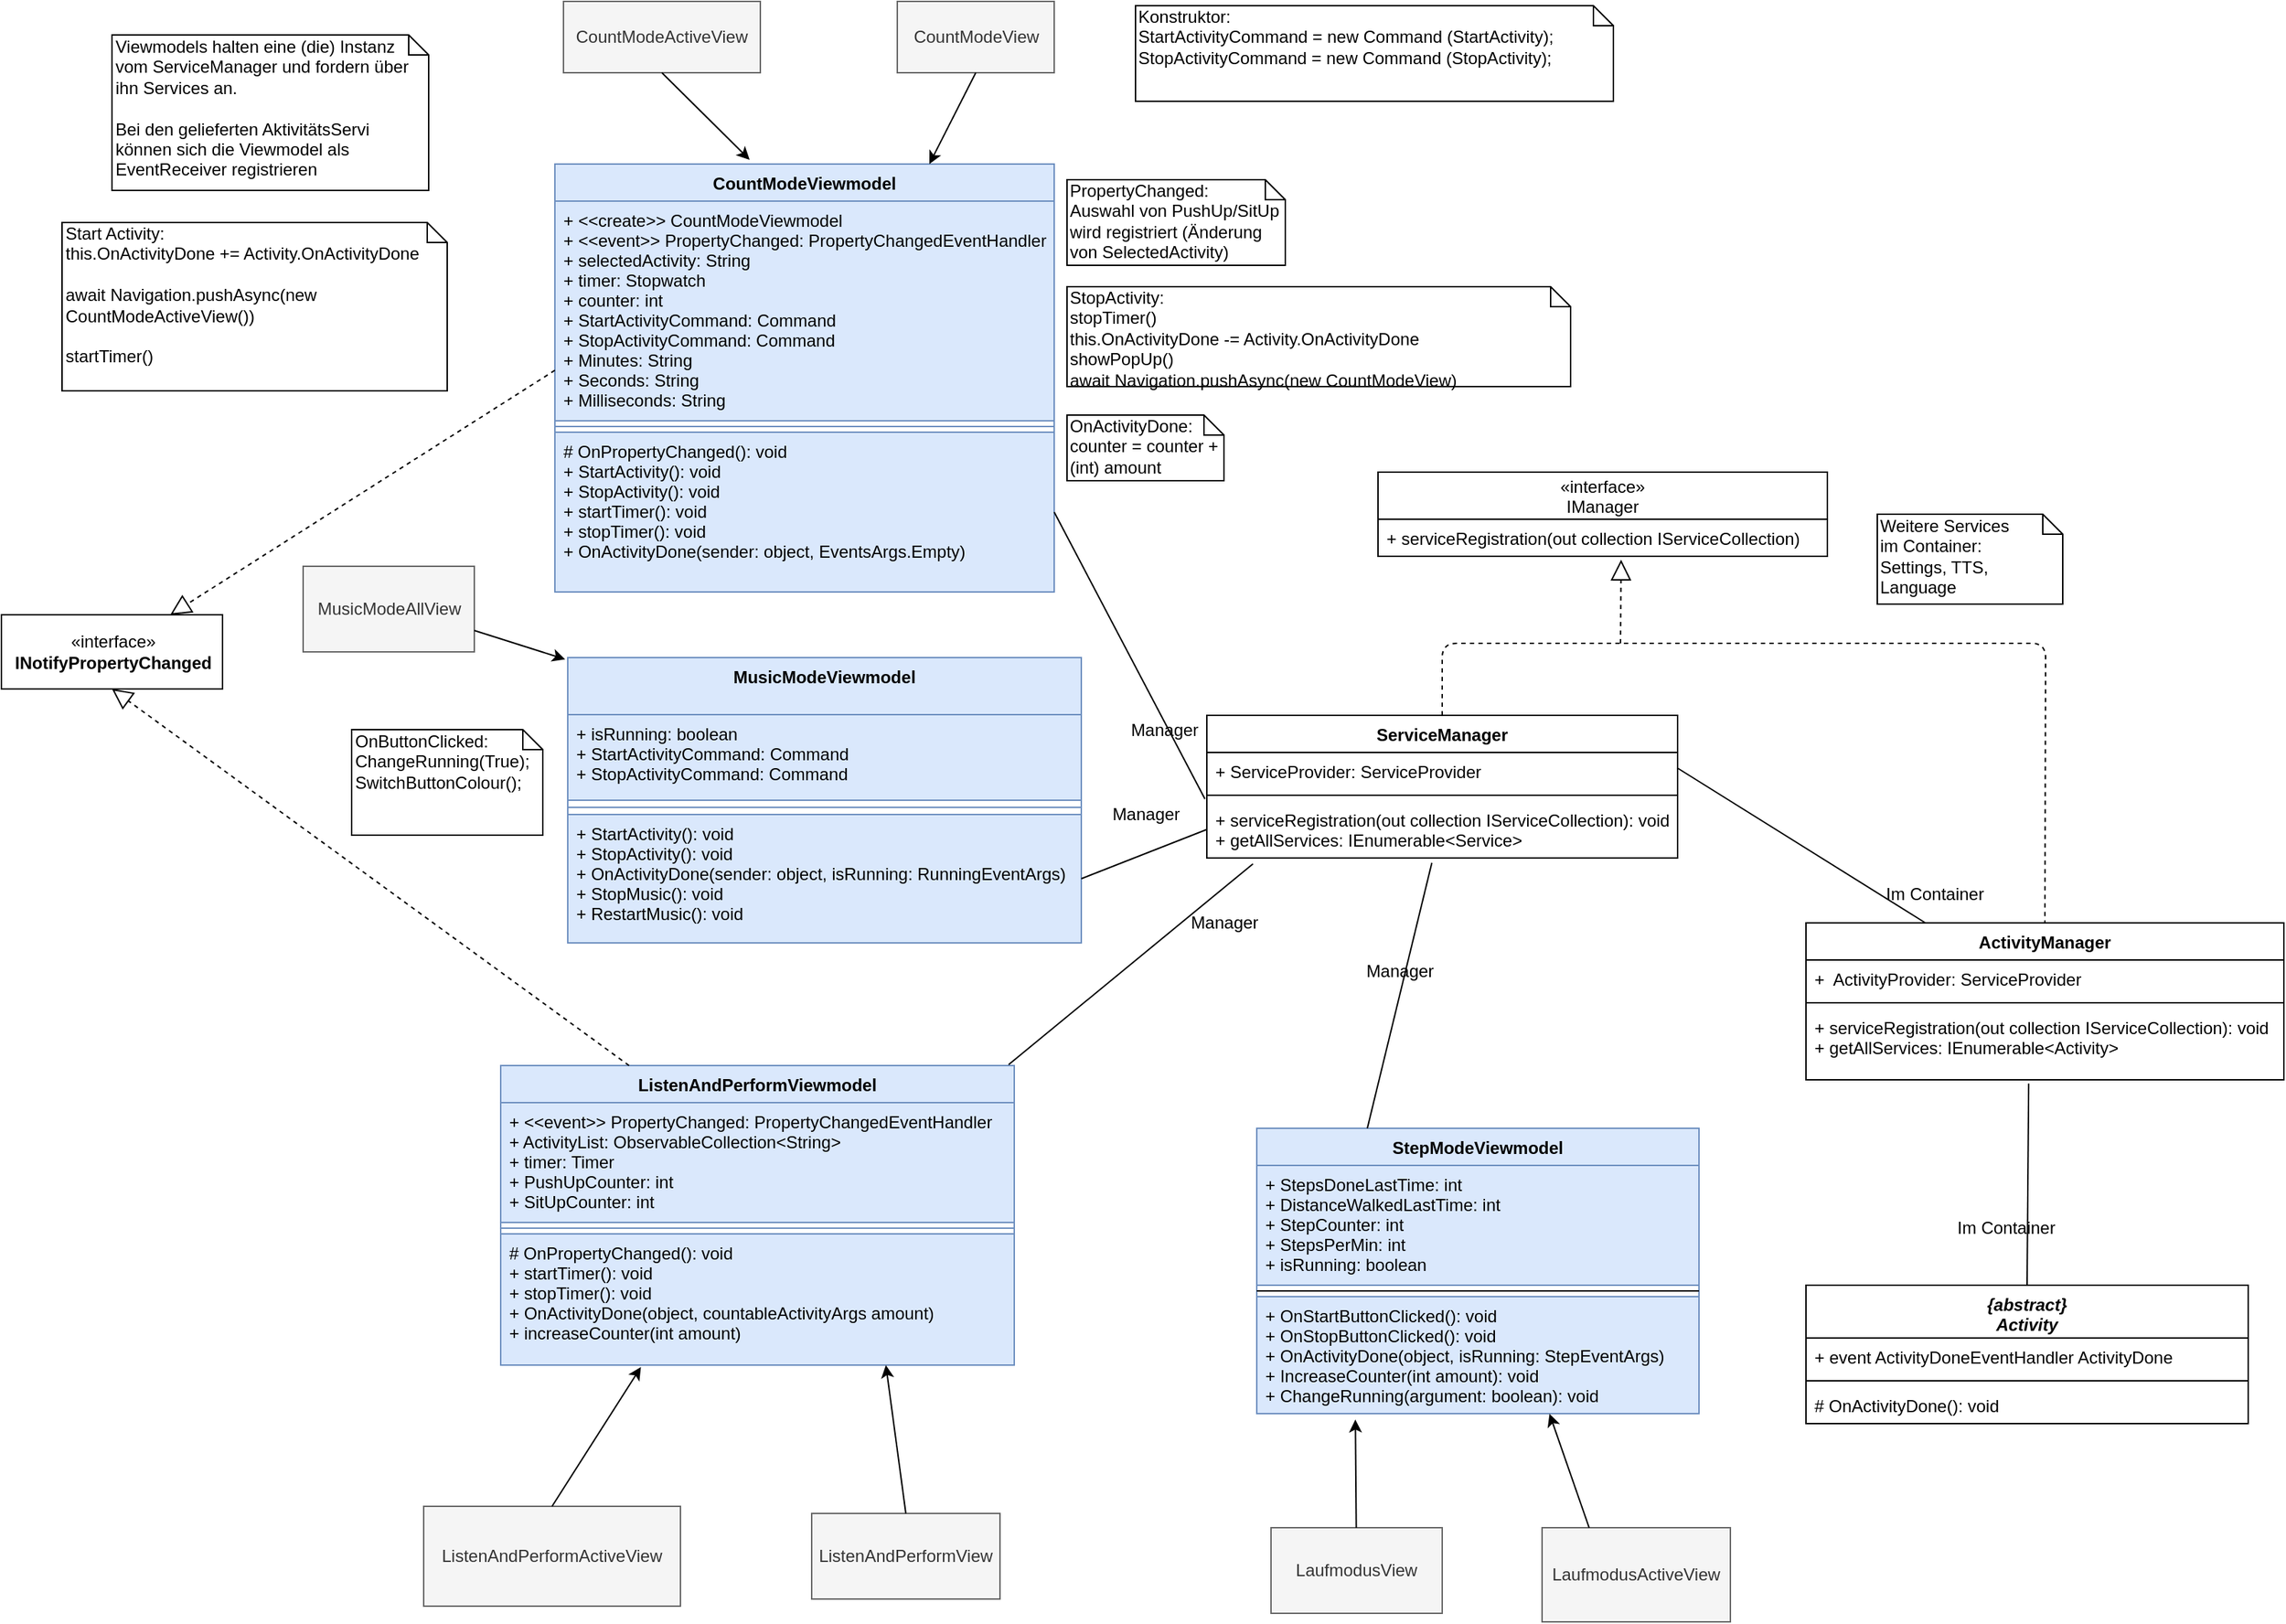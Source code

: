 <mxfile version="12.4.1" type="device" pages="1"><diagram id="o2YQhcA52Jo6fh41nkvI" name="Page-1"><mxGraphModel dx="1038" dy="548" grid="1" gridSize="10" guides="1" tooltips="1" connect="1" arrows="1" fold="1" page="1" pageScale="1" pageWidth="827" pageHeight="1169" math="0" shadow="0"><root><mxCell id="0"/><mxCell id="1" parent="0"/><mxCell id="UJqYixKBsqSY4lHeq_AK-1" value="CountModeViewmodel&#10;" style="swimlane;fontStyle=1;align=center;verticalAlign=top;childLayout=stackLayout;horizontal=1;startSize=26;horizontalStack=0;resizeParent=1;resizeParentMax=0;resizeLast=0;collapsible=1;marginBottom=0;fillColor=#dae8fc;strokeColor=#6c8ebf;" parent="1" vertex="1"><mxGeometry x="548" y="354" width="350" height="300" as="geometry"/></mxCell><mxCell id="UJqYixKBsqSY4lHeq_AK-2" value="+ &lt;&lt;create&gt;&gt; CountModeViewmodel&#10;+ &lt;&lt;event&gt;&gt; PropertyChanged: PropertyChangedEventHandler&#10;+ selectedActivity: String&#10;+ timer: Stopwatch&#10;+ counter: int&#10;+ StartActivityCommand: Command&#10;+ StopActivityCommand: Command&#10;+ Minutes: String&#10;+ Seconds: String&#10;+ Milliseconds: String" style="text;strokeColor=#6c8ebf;fillColor=#dae8fc;align=left;verticalAlign=top;spacingLeft=4;spacingRight=4;overflow=hidden;rotatable=0;points=[[0,0.5],[1,0.5]];portConstraint=eastwest;" parent="UJqYixKBsqSY4lHeq_AK-1" vertex="1"><mxGeometry y="26" width="350" height="154" as="geometry"/></mxCell><mxCell id="UJqYixKBsqSY4lHeq_AK-3" value="" style="line;strokeWidth=1;fillColor=#dae8fc;align=left;verticalAlign=middle;spacingTop=-1;spacingLeft=3;spacingRight=3;rotatable=0;labelPosition=right;points=[];portConstraint=eastwest;strokeColor=#6c8ebf;" parent="UJqYixKBsqSY4lHeq_AK-1" vertex="1"><mxGeometry y="180" width="350" height="8" as="geometry"/></mxCell><mxCell id="UJqYixKBsqSY4lHeq_AK-4" value="# OnPropertyChanged(): void&#10;+ StartActivity(): void&#10;+ StopActivity(): void&#10;+ startTimer(): void&#10;+ stopTimer(): void&#10;+ OnActivityDone(sender: object, EventsArgs.Empty)&#10;" style="text;align=left;verticalAlign=top;spacingLeft=4;spacingRight=4;overflow=hidden;rotatable=0;points=[[0,0.5],[1,0.5]];portConstraint=eastwest;fillColor=#dae8fc;strokeColor=#6c8ebf;" parent="UJqYixKBsqSY4lHeq_AK-1" vertex="1"><mxGeometry y="188" width="350" height="112" as="geometry"/></mxCell><mxCell id="UJqYixKBsqSY4lHeq_AK-5" value="CountModeView" style="html=1;fillColor=#f5f5f5;strokeColor=#666666;fontColor=#333333;" parent="1" vertex="1"><mxGeometry x="788" y="240" width="110" height="50" as="geometry"/></mxCell><mxCell id="UJqYixKBsqSY4lHeq_AK-6" value="{abstract}&#10;Activity" style="swimlane;fontStyle=3;align=center;verticalAlign=top;childLayout=stackLayout;horizontal=1;startSize=37;horizontalStack=0;resizeParent=1;resizeParentMax=0;resizeLast=0;collapsible=1;marginBottom=0;" parent="1" vertex="1"><mxGeometry x="1425" y="1140" width="310" height="97" as="geometry"/></mxCell><mxCell id="UJqYixKBsqSY4lHeq_AK-7" value="+ event ActivityDoneEventHandler ActivityDone" style="text;strokeColor=none;fillColor=none;align=left;verticalAlign=top;spacingLeft=4;spacingRight=4;overflow=hidden;rotatable=0;points=[[0,0.5],[1,0.5]];portConstraint=eastwest;" parent="UJqYixKBsqSY4lHeq_AK-6" vertex="1"><mxGeometry y="37" width="310" height="26" as="geometry"/></mxCell><mxCell id="UJqYixKBsqSY4lHeq_AK-8" value="" style="line;strokeWidth=1;fillColor=none;align=left;verticalAlign=middle;spacingTop=-1;spacingLeft=3;spacingRight=3;rotatable=0;labelPosition=right;points=[];portConstraint=eastwest;" parent="UJqYixKBsqSY4lHeq_AK-6" vertex="1"><mxGeometry y="63" width="310" height="8" as="geometry"/></mxCell><mxCell id="UJqYixKBsqSY4lHeq_AK-9" value="# OnActivityDone(): void" style="text;strokeColor=none;fillColor=none;align=left;verticalAlign=top;spacingLeft=4;spacingRight=4;overflow=hidden;rotatable=0;points=[[0,0.5],[1,0.5]];portConstraint=eastwest;" parent="UJqYixKBsqSY4lHeq_AK-6" vertex="1"><mxGeometry y="71" width="310" height="26" as="geometry"/></mxCell><mxCell id="UJqYixKBsqSY4lHeq_AK-10" value="«interface»&lt;br&gt;&lt;b&gt;INotifyPropertyChanged&lt;/b&gt;" style="html=1;" parent="1" vertex="1"><mxGeometry x="160" y="670" width="155" height="52" as="geometry"/></mxCell><mxCell id="UJqYixKBsqSY4lHeq_AK-11" value="" style="endArrow=block;dashed=1;endFill=0;endSize=12;html=1;exitX=0;exitY=0.77;exitDx=0;exitDy=0;exitPerimeter=0;" parent="1" source="UJqYixKBsqSY4lHeq_AK-2" target="UJqYixKBsqSY4lHeq_AK-10" edge="1"><mxGeometry width="160" relative="1" as="geometry"><mxPoint x="702.95" y="717.87" as="sourcePoint"/><mxPoint x="703.5" y="632" as="targetPoint"/><Array as="points"/></mxGeometry></mxCell><mxCell id="UJqYixKBsqSY4lHeq_AK-12" value="" style="endArrow=classic;html=1;entryX=0.75;entryY=0;entryDx=0;entryDy=0;exitX=0.5;exitY=1;exitDx=0;exitDy=0;" parent="1" source="UJqYixKBsqSY4lHeq_AK-5" target="UJqYixKBsqSY4lHeq_AK-1" edge="1"><mxGeometry width="50" height="50" relative="1" as="geometry"><mxPoint x="425" y="780" as="sourcePoint"/><mxPoint x="485" y="826" as="targetPoint"/></mxGeometry></mxCell><mxCell id="UJqYixKBsqSY4lHeq_AK-13" value="PropertyChanged:&lt;br&gt;Auswahl von PushUp/SitUp wird registriert (Änderung von SelectedActivity)" style="shape=note;whiteSpace=wrap;html=1;size=14;verticalAlign=top;align=left;spacingTop=-6;" parent="1" vertex="1"><mxGeometry x="907" y="365" width="153" height="60" as="geometry"/></mxCell><mxCell id="UJqYixKBsqSY4lHeq_AK-15" value="Start Activity:&lt;br&gt;this.OnActivityDone += Activity.OnActivityDone&lt;br&gt;&lt;br&gt;await Navigation.pushAsync(new CountModeActiveView())&lt;br&gt;&lt;br&gt;startTimer()" style="shape=note;whiteSpace=wrap;html=1;size=14;verticalAlign=top;align=left;spacingTop=-6;" parent="1" vertex="1"><mxGeometry x="202.5" y="395" width="270" height="118" as="geometry"/></mxCell><mxCell id="UJqYixKBsqSY4lHeq_AK-16" value="OnActivityDone:&lt;br&gt;counter = counter + (int) amount" style="shape=note;whiteSpace=wrap;html=1;size=14;verticalAlign=top;align=left;spacingTop=-6;" parent="1" vertex="1"><mxGeometry x="907" y="530" width="110" height="46" as="geometry"/></mxCell><mxCell id="UJqYixKBsqSY4lHeq_AK-17" value="" style="endArrow=none;html=1;entryX=-0.004;entryY=-0.035;entryDx=0;entryDy=0;entryPerimeter=0;exitX=1;exitY=0.5;exitDx=0;exitDy=0;" parent="1" source="UJqYixKBsqSY4lHeq_AK-4" target="UJqYixKBsqSY4lHeq_AK-21" edge="1"><mxGeometry width="50" height="50" relative="1" as="geometry"><mxPoint x="887" y="799" as="sourcePoint"/><mxPoint x="945" y="760" as="targetPoint"/></mxGeometry></mxCell><mxCell id="UJqYixKBsqSY4lHeq_AK-18" value="ServiceManager" style="swimlane;fontStyle=1;align=center;verticalAlign=top;childLayout=stackLayout;horizontal=1;startSize=26;horizontalStack=0;resizeParent=1;resizeParentMax=0;resizeLast=0;collapsible=1;marginBottom=0;strokeWidth=1;fontSize=12;" parent="1" vertex="1"><mxGeometry x="1005" y="740.5" width="330" height="100" as="geometry"/></mxCell><mxCell id="UJqYixKBsqSY4lHeq_AK-19" value="+ ServiceProvider: ServiceProvider" style="text;strokeColor=none;fillColor=none;align=left;verticalAlign=top;spacingLeft=4;spacingRight=4;overflow=hidden;rotatable=0;points=[[0,0.5],[1,0.5]];portConstraint=eastwest;" parent="UJqYixKBsqSY4lHeq_AK-18" vertex="1"><mxGeometry y="26" width="330" height="26" as="geometry"/></mxCell><mxCell id="UJqYixKBsqSY4lHeq_AK-20" value="" style="line;strokeWidth=1;fillColor=none;align=left;verticalAlign=middle;spacingTop=-1;spacingLeft=3;spacingRight=3;rotatable=0;labelPosition=right;points=[];portConstraint=eastwest;" parent="UJqYixKBsqSY4lHeq_AK-18" vertex="1"><mxGeometry y="52" width="330" height="8" as="geometry"/></mxCell><mxCell id="UJqYixKBsqSY4lHeq_AK-21" value="+ serviceRegistration(out collection IServiceCollection): void&#10;+ getAllServices: IEnumerable&lt;Service&gt;" style="text;strokeColor=none;fillColor=none;align=left;verticalAlign=top;spacingLeft=4;spacingRight=4;overflow=hidden;rotatable=0;points=[[0,0.5],[1,0.5]];portConstraint=eastwest;" parent="UJqYixKBsqSY4lHeq_AK-18" vertex="1"><mxGeometry y="60" width="330" height="40" as="geometry"/></mxCell><mxCell id="UJqYixKBsqSY4lHeq_AK-22" value="" style="endArrow=block;dashed=1;endFill=0;endSize=12;html=1;entryX=0.541;entryY=1.092;entryDx=0;entryDy=0;entryPerimeter=0;" parent="1" target="UJqYixKBsqSY4lHeq_AK-24" edge="1"><mxGeometry width="160" relative="1" as="geometry"><mxPoint x="1295" y="690" as="sourcePoint"/><mxPoint x="1355" y="640" as="targetPoint"/><Array as="points"/></mxGeometry></mxCell><mxCell id="UJqYixKBsqSY4lHeq_AK-23" value="«interface»&#10;IManager" style="swimlane;fontStyle=0;childLayout=stackLayout;horizontal=1;startSize=33;fillColor=none;horizontalStack=0;resizeParent=1;resizeParentMax=0;resizeLast=0;collapsible=1;marginBottom=0;" parent="1" vertex="1"><mxGeometry x="1125" y="570" width="315" height="59" as="geometry"/></mxCell><mxCell id="UJqYixKBsqSY4lHeq_AK-24" value="+ serviceRegistration(out collection IServiceCollection)" style="text;strokeColor=none;fillColor=none;align=left;verticalAlign=top;spacingLeft=4;spacingRight=4;overflow=hidden;rotatable=0;points=[[0,0.5],[1,0.5]];portConstraint=eastwest;" parent="UJqYixKBsqSY4lHeq_AK-23" vertex="1"><mxGeometry y="33" width="315" height="26" as="geometry"/></mxCell><mxCell id="UJqYixKBsqSY4lHeq_AK-25" value="Manager" style="text;html=1;align=center;verticalAlign=middle;resizable=0;points=[];;autosize=1;" parent="1" vertex="1"><mxGeometry x="945" y="740.5" width="60" height="20" as="geometry"/></mxCell><mxCell id="UJqYixKBsqSY4lHeq_AK-26" value="ActivityManager" style="swimlane;fontStyle=1;align=center;verticalAlign=top;childLayout=stackLayout;horizontal=1;startSize=26;horizontalStack=0;resizeParent=1;resizeParentMax=0;resizeLast=0;collapsible=1;marginBottom=0;" parent="1" vertex="1"><mxGeometry x="1425" y="886" width="335" height="110" as="geometry"/></mxCell><mxCell id="UJqYixKBsqSY4lHeq_AK-27" value="+  ActivityProvider: ServiceProvider" style="text;strokeColor=none;fillColor=none;align=left;verticalAlign=top;spacingLeft=4;spacingRight=4;overflow=hidden;rotatable=0;points=[[0,0.5],[1,0.5]];portConstraint=eastwest;" parent="UJqYixKBsqSY4lHeq_AK-26" vertex="1"><mxGeometry y="26" width="335" height="26" as="geometry"/></mxCell><mxCell id="UJqYixKBsqSY4lHeq_AK-28" value="" style="line;strokeWidth=1;fillColor=none;align=left;verticalAlign=middle;spacingTop=-1;spacingLeft=3;spacingRight=3;rotatable=0;labelPosition=right;points=[];portConstraint=eastwest;" parent="UJqYixKBsqSY4lHeq_AK-26" vertex="1"><mxGeometry y="52" width="335" height="8" as="geometry"/></mxCell><mxCell id="UJqYixKBsqSY4lHeq_AK-29" value="+ serviceRegistration(out collection IServiceCollection): void&#10;+ getAllServices: IEnumerable&lt;Activity&gt;" style="text;strokeColor=none;fillColor=none;align=left;verticalAlign=top;spacingLeft=4;spacingRight=4;overflow=hidden;rotatable=0;points=[[0,0.5],[1,0.5]];portConstraint=eastwest;" parent="UJqYixKBsqSY4lHeq_AK-26" vertex="1"><mxGeometry y="60" width="335" height="50" as="geometry"/></mxCell><mxCell id="UJqYixKBsqSY4lHeq_AK-30" value="" style="endArrow=none;dashed=1;html=1;exitX=0.5;exitY=0;exitDx=0;exitDy=0;entryX=0.5;entryY=0;entryDx=0;entryDy=0;" parent="1" source="UJqYixKBsqSY4lHeq_AK-18" target="UJqYixKBsqSY4lHeq_AK-26" edge="1"><mxGeometry width="50" height="50" relative="1" as="geometry"><mxPoint x="1155" y="710" as="sourcePoint"/><mxPoint x="1205" y="660" as="targetPoint"/><Array as="points"><mxPoint x="1170" y="690"/><mxPoint x="1593" y="690"/></Array></mxGeometry></mxCell><mxCell id="UJqYixKBsqSY4lHeq_AK-31" value="" style="endArrow=none;html=1;entryX=0.25;entryY=0;entryDx=0;entryDy=0;exitX=1;exitY=0.5;exitDx=0;exitDy=0;" parent="1" target="UJqYixKBsqSY4lHeq_AK-26" edge="1"><mxGeometry width="50" height="50" relative="1" as="geometry"><mxPoint x="1335" y="777.5" as="sourcePoint"/><mxPoint x="1415" y="866" as="targetPoint"/></mxGeometry></mxCell><mxCell id="UJqYixKBsqSY4lHeq_AK-32" value="Im Container" style="text;html=1;align=center;verticalAlign=middle;resizable=0;points=[];;autosize=1;" parent="1" vertex="1"><mxGeometry x="1475" y="856" width="80" height="20" as="geometry"/></mxCell><mxCell id="UJqYixKBsqSY4lHeq_AK-33" value="Weitere Services &lt;br&gt;im Container:&amp;nbsp;&lt;br&gt;Settings, TTS, Language" style="shape=note;whiteSpace=wrap;html=1;size=14;verticalAlign=top;align=left;spacingTop=-6;" parent="1" vertex="1"><mxGeometry x="1475" y="599.5" width="130" height="63" as="geometry"/></mxCell><mxCell id="UJqYixKBsqSY4lHeq_AK-34" value="" style="endArrow=none;html=1;entryX=0.466;entryY=1.052;entryDx=0;entryDy=0;entryPerimeter=0;exitX=0.5;exitY=0;exitDx=0;exitDy=0;" parent="1" source="UJqYixKBsqSY4lHeq_AK-6" target="UJqYixKBsqSY4lHeq_AK-29" edge="1"><mxGeometry width="50" height="50" relative="1" as="geometry"><mxPoint x="1185" y="1050" as="sourcePoint"/><mxPoint x="1275" y="960" as="targetPoint"/></mxGeometry></mxCell><mxCell id="UJqYixKBsqSY4lHeq_AK-35" value="Im Container" style="text;html=1;align=center;verticalAlign=middle;resizable=0;points=[];;autosize=1;" parent="1" vertex="1"><mxGeometry x="1525" y="1090" width="80" height="20" as="geometry"/></mxCell><mxCell id="UJqYixKBsqSY4lHeq_AK-36" value="Viewmodels halten eine (die) Instanz vom ServiceManager und fordern über ihn Services an.&lt;br&gt;&lt;br&gt;Bei den gelieferten AktivitätsServi können sich die Viewmodel als EventReceiver registrieren" style="shape=note;whiteSpace=wrap;html=1;size=14;verticalAlign=top;align=left;spacingTop=-6;" parent="1" vertex="1"><mxGeometry x="237.5" y="263.5" width="222" height="109" as="geometry"/></mxCell><mxCell id="UJqYixKBsqSY4lHeq_AK-37" value="MusicModeViewmodel" style="swimlane;fontStyle=1;align=center;verticalAlign=top;childLayout=stackLayout;horizontal=1;startSize=40;horizontalStack=0;resizeParent=1;resizeParentMax=0;resizeLast=0;collapsible=1;marginBottom=0;fillColor=#dae8fc;strokeColor=#6c8ebf;" parent="1" vertex="1"><mxGeometry x="557" y="700" width="360" height="200" as="geometry"/></mxCell><mxCell id="UJqYixKBsqSY4lHeq_AK-38" value="+ isRunning: boolean&#10;+ StartActivityCommand: Command&#10;+ StopActivityCommand: Command&#10;" style="text;strokeColor=#6c8ebf;fillColor=#dae8fc;align=left;verticalAlign=top;spacingLeft=4;spacingRight=4;overflow=hidden;rotatable=0;points=[[0,0.5],[1,0.5]];portConstraint=eastwest;" parent="UJqYixKBsqSY4lHeq_AK-37" vertex="1"><mxGeometry y="40" width="360" height="60" as="geometry"/></mxCell><mxCell id="UJqYixKBsqSY4lHeq_AK-39" value="" style="line;strokeWidth=1;fillColor=#dae8fc;align=left;verticalAlign=middle;spacingTop=-1;spacingLeft=3;spacingRight=3;rotatable=0;labelPosition=right;points=[];portConstraint=eastwest;strokeColor=#6c8ebf;" parent="UJqYixKBsqSY4lHeq_AK-37" vertex="1"><mxGeometry y="100" width="360" height="10" as="geometry"/></mxCell><mxCell id="UJqYixKBsqSY4lHeq_AK-40" value="+ StartActivity(): void&#10;+ StopActivity(): void&#10;+ OnActivityDone(sender: object, isRunning: RunningEventArgs)&#10;+ StopMusic(): void&#10;+ RestartMusic(): void" style="text;strokeColor=#6c8ebf;fillColor=#dae8fc;align=left;verticalAlign=top;spacingLeft=4;spacingRight=4;overflow=hidden;rotatable=0;points=[[0,0.5],[1,0.5]];portConstraint=eastwest;" parent="UJqYixKBsqSY4lHeq_AK-37" vertex="1"><mxGeometry y="110" width="360" height="90" as="geometry"/></mxCell><mxCell id="UJqYixKBsqSY4lHeq_AK-41" value="StepModeViewmodel" style="swimlane;fontStyle=1;align=center;verticalAlign=top;childLayout=stackLayout;horizontal=1;startSize=26;horizontalStack=0;resizeParent=1;resizeParentMax=0;resizeLast=0;collapsible=1;marginBottom=0;fillColor=#dae8fc;strokeColor=#6c8ebf;" parent="1" vertex="1"><mxGeometry x="1040" y="1030" width="310" height="200" as="geometry"/></mxCell><mxCell id="UJqYixKBsqSY4lHeq_AK-42" value="+ StepsDoneLastTime: int&#10;+ DistanceWalkedLastTime: int&#10;+ StepCounter: int&#10;+ StepsPerMin: int&#10;+ isRunning: boolean" style="text;strokeColor=#6c8ebf;fillColor=#dae8fc;align=left;verticalAlign=top;spacingLeft=4;spacingRight=4;overflow=hidden;rotatable=0;points=[[0,0.5],[1,0.5]];portConstraint=eastwest;" parent="UJqYixKBsqSY4lHeq_AK-41" vertex="1"><mxGeometry y="26" width="310" height="84" as="geometry"/></mxCell><mxCell id="UJqYixKBsqSY4lHeq_AK-43" value="" style="line;strokeWidth=1;fillColor=none;align=left;verticalAlign=middle;spacingTop=-1;spacingLeft=3;spacingRight=3;rotatable=0;labelPosition=right;points=[];portConstraint=eastwest;" parent="UJqYixKBsqSY4lHeq_AK-41" vertex="1"><mxGeometry y="110" width="310" height="8" as="geometry"/></mxCell><mxCell id="UJqYixKBsqSY4lHeq_AK-44" value="+ OnStartButtonClicked(): void&#10;+ OnStopButtonClicked(): void&#10;+ OnActivityDone(object, isRunning: StepEventArgs)&#10;+ IncreaseCounter(int amount): void&#10;+ ChangeRunning(argument: boolean): void&#10;" style="text;strokeColor=#6c8ebf;fillColor=#dae8fc;align=left;verticalAlign=top;spacingLeft=4;spacingRight=4;overflow=hidden;rotatable=0;points=[[0,0.5],[1,0.5]];portConstraint=eastwest;" parent="UJqYixKBsqSY4lHeq_AK-41" vertex="1"><mxGeometry y="118" width="310" height="82" as="geometry"/></mxCell><mxCell id="UJqYixKBsqSY4lHeq_AK-45" value="ListenAndPerformViewmodel" style="swimlane;fontStyle=1;align=center;verticalAlign=top;childLayout=stackLayout;horizontal=1;startSize=26;horizontalStack=0;resizeParent=1;resizeParentMax=0;resizeLast=0;collapsible=1;marginBottom=0;fillColor=#dae8fc;strokeColor=#6c8ebf;" parent="1" vertex="1"><mxGeometry x="510" y="986" width="360" height="210" as="geometry"/></mxCell><mxCell id="UJqYixKBsqSY4lHeq_AK-46" value="+ &lt;&lt;event&gt;&gt; PropertyChanged: PropertyChangedEventHandler&#10;+ ActivityList: ObservableCollection&lt;String&gt;&#10;+ timer: Timer&#10;+ PushUpCounter: int&#10;+ SitUpCounter: int&#10;" style="text;strokeColor=#6c8ebf;fillColor=#dae8fc;align=left;verticalAlign=top;spacingLeft=4;spacingRight=4;overflow=hidden;rotatable=0;points=[[0,0.5],[1,0.5]];portConstraint=eastwest;" parent="UJqYixKBsqSY4lHeq_AK-45" vertex="1"><mxGeometry y="26" width="360" height="84" as="geometry"/></mxCell><mxCell id="UJqYixKBsqSY4lHeq_AK-47" value="" style="line;strokeWidth=1;fillColor=#dae8fc;align=left;verticalAlign=middle;spacingTop=-1;spacingLeft=3;spacingRight=3;rotatable=0;labelPosition=right;points=[];portConstraint=eastwest;strokeColor=#6c8ebf;" parent="UJqYixKBsqSY4lHeq_AK-45" vertex="1"><mxGeometry y="110" width="360" height="8" as="geometry"/></mxCell><mxCell id="UJqYixKBsqSY4lHeq_AK-48" value="# OnPropertyChanged(): void&#10;+ startTimer(): void&#10;+ stopTimer(): void&#10;+ OnActivityDone(object, countableActivityArgs amount)&#10;+ increaseCounter(int amount)" style="text;strokeColor=#6c8ebf;fillColor=#dae8fc;align=left;verticalAlign=top;spacingLeft=4;spacingRight=4;overflow=hidden;rotatable=0;points=[[0,0.5],[1,0.5]];portConstraint=eastwest;" parent="UJqYixKBsqSY4lHeq_AK-45" vertex="1"><mxGeometry y="118" width="360" height="92" as="geometry"/></mxCell><mxCell id="UJqYixKBsqSY4lHeq_AK-62" value="CountModeActiveView" style="rounded=0;whiteSpace=wrap;html=1;fillColor=#f5f5f5;strokeColor=#666666;fontColor=#333333;" parent="1" vertex="1"><mxGeometry x="554" y="240" width="138" height="50" as="geometry"/></mxCell><mxCell id="UJqYixKBsqSY4lHeq_AK-63" value="" style="endArrow=classic;html=1;entryX=0.39;entryY=-0.01;entryDx=0;entryDy=0;exitX=0.5;exitY=1;exitDx=0;exitDy=0;entryPerimeter=0;" parent="1" source="UJqYixKBsqSY4lHeq_AK-62" target="UJqYixKBsqSY4lHeq_AK-1" edge="1"><mxGeometry width="50" height="50" relative="1" as="geometry"><mxPoint x="575" y="495.5" as="sourcePoint"/><mxPoint x="625" y="445.5" as="targetPoint"/></mxGeometry></mxCell><mxCell id="UJqYixKBsqSY4lHeq_AK-68" value="StopActivity:&lt;br&gt;stopTimer()&lt;br&gt;this.OnActivityDone -= Activity.OnActivityDone&lt;br&gt;showPopUp()&lt;br&gt;await Navigation.pushAsync(new CountModeView)" style="shape=note;whiteSpace=wrap;html=1;size=14;verticalAlign=top;align=left;spacingTop=-6;" parent="1" vertex="1"><mxGeometry x="907" y="440" width="353" height="70" as="geometry"/></mxCell><mxCell id="UJqYixKBsqSY4lHeq_AK-69" value="" style="endArrow=none;html=1;entryX=0;entryY=0.5;entryDx=0;entryDy=0;exitX=1;exitY=0.5;exitDx=0;exitDy=0;" parent="1" source="UJqYixKBsqSY4lHeq_AK-40" target="UJqYixKBsqSY4lHeq_AK-21" edge="1"><mxGeometry width="50" height="50" relative="1" as="geometry"><mxPoint x="865" y="848" as="sourcePoint"/><mxPoint x="915" y="798" as="targetPoint"/></mxGeometry></mxCell><mxCell id="UJqYixKBsqSY4lHeq_AK-70" value="Manager" style="text;html=1;align=center;verticalAlign=middle;resizable=0;points=[];;autosize=1;" parent="1" vertex="1"><mxGeometry x="932" y="800" width="60" height="20" as="geometry"/></mxCell><mxCell id="UJqYixKBsqSY4lHeq_AK-71" value="MusicModeAllView" style="rounded=0;whiteSpace=wrap;html=1;fillColor=#f5f5f5;strokeColor=#666666;fontColor=#333333;" parent="1" vertex="1"><mxGeometry x="371.5" y="636" width="120" height="60" as="geometry"/></mxCell><mxCell id="UJqYixKBsqSY4lHeq_AK-72" value="" style="endArrow=classic;html=1;entryX=-0.005;entryY=0.006;entryDx=0;entryDy=0;exitX=1;exitY=0.75;exitDx=0;exitDy=0;entryPerimeter=0;" parent="1" source="UJqYixKBsqSY4lHeq_AK-71" target="UJqYixKBsqSY4lHeq_AK-37" edge="1"><mxGeometry width="50" height="50" relative="1" as="geometry"><mxPoint x="472.5" y="1009" as="sourcePoint"/><mxPoint x="522.5" y="959" as="targetPoint"/></mxGeometry></mxCell><mxCell id="UJqYixKBsqSY4lHeq_AK-73" value="" style="endArrow=none;html=1;entryX=0.478;entryY=1.083;entryDx=0;entryDy=0;entryPerimeter=0;exitX=0.25;exitY=0;exitDx=0;exitDy=0;" parent="1" source="UJqYixKBsqSY4lHeq_AK-41" target="UJqYixKBsqSY4lHeq_AK-21" edge="1"><mxGeometry width="50" height="50" relative="1" as="geometry"><mxPoint x="898" y="1049.5" as="sourcePoint"/><mxPoint x="948" y="999.5" as="targetPoint"/></mxGeometry></mxCell><mxCell id="UJqYixKBsqSY4lHeq_AK-76" value="Manager" style="text;html=1;align=center;verticalAlign=middle;resizable=0;points=[];;autosize=1;" parent="1" vertex="1"><mxGeometry x="1110" y="910" width="60" height="20" as="geometry"/></mxCell><mxCell id="UJqYixKBsqSY4lHeq_AK-77" value="" style="endArrow=block;dashed=1;endFill=0;endSize=12;html=1;entryX=0.5;entryY=1;entryDx=0;entryDy=0;exitX=0.25;exitY=0;exitDx=0;exitDy=0;" parent="1" source="UJqYixKBsqSY4lHeq_AK-45" target="UJqYixKBsqSY4lHeq_AK-10" edge="1"><mxGeometry width="160" relative="1" as="geometry"><mxPoint x="205" y="910" as="sourcePoint"/><mxPoint x="365" y="910" as="targetPoint"/></mxGeometry></mxCell><mxCell id="UJqYixKBsqSY4lHeq_AK-81" value="LaufmodusView" style="rounded=0;whiteSpace=wrap;html=1;fillColor=#f5f5f5;strokeColor=#666666;fontColor=#333333;" parent="1" vertex="1"><mxGeometry x="1050" y="1310" width="120" height="60" as="geometry"/></mxCell><mxCell id="UJqYixKBsqSY4lHeq_AK-82" value="" style="endArrow=classic;html=1;entryX=0.223;entryY=1.051;entryDx=0;entryDy=0;entryPerimeter=0;" parent="1" source="UJqYixKBsqSY4lHeq_AK-81" target="UJqYixKBsqSY4lHeq_AK-44" edge="1"><mxGeometry width="50" height="50" relative="1" as="geometry"><mxPoint x="635.5" y="1304" as="sourcePoint"/><mxPoint x="602" y="940" as="targetPoint"/></mxGeometry></mxCell><mxCell id="UJqYixKBsqSY4lHeq_AK-83" value="LaufmodusActiveView" style="rounded=0;whiteSpace=wrap;html=1;fillColor=#f5f5f5;strokeColor=#666666;fontColor=#333333;" parent="1" vertex="1"><mxGeometry x="1240" y="1310" width="132" height="66" as="geometry"/></mxCell><mxCell id="UJqYixKBsqSY4lHeq_AK-84" value="" style="endArrow=classic;html=1;exitX=0.25;exitY=0;exitDx=0;exitDy=0;entryX=0.662;entryY=1.002;entryDx=0;entryDy=0;entryPerimeter=0;" parent="1" source="UJqYixKBsqSY4lHeq_AK-83" target="UJqYixKBsqSY4lHeq_AK-44" edge="1"><mxGeometry width="50" height="50" relative="1" as="geometry"><mxPoint x="510" y="1400" as="sourcePoint"/><mxPoint x="600" y="1060" as="targetPoint"/></mxGeometry></mxCell><mxCell id="UJqYixKBsqSY4lHeq_AK-87" value="OnButtonClicked:&lt;br&gt;ChangeRunning(True);&lt;br&gt;SwitchButtonColour();" style="shape=note;whiteSpace=wrap;html=1;size=14;verticalAlign=top;align=left;spacingTop=-6;" parent="1" vertex="1"><mxGeometry x="405.5" y="750.5" width="134" height="74" as="geometry"/></mxCell><mxCell id="UJqYixKBsqSY4lHeq_AK-94" value="" style="endArrow=none;html=1;entryX=0.098;entryY=1.103;entryDx=0;entryDy=0;entryPerimeter=0;exitX=0.989;exitY=-0.003;exitDx=0;exitDy=0;exitPerimeter=0;" parent="1" source="UJqYixKBsqSY4lHeq_AK-45" target="UJqYixKBsqSY4lHeq_AK-21" edge="1"><mxGeometry width="50" height="50" relative="1" as="geometry"><mxPoint x="912" y="990" as="sourcePoint"/><mxPoint x="962" y="940" as="targetPoint"/></mxGeometry></mxCell><mxCell id="UJqYixKBsqSY4lHeq_AK-95" value="Manager" style="text;html=1;align=center;verticalAlign=middle;resizable=0;points=[];;autosize=1;" parent="1" vertex="1"><mxGeometry x="987" y="876" width="60" height="20" as="geometry"/></mxCell><mxCell id="UJqYixKBsqSY4lHeq_AK-96" value="ListenAndPerformActiveView" style="rounded=0;whiteSpace=wrap;html=1;fillColor=#f5f5f5;strokeColor=#666666;fontColor=#333333;" parent="1" vertex="1"><mxGeometry x="456" y="1295" width="180" height="70" as="geometry"/></mxCell><mxCell id="UJqYixKBsqSY4lHeq_AK-97" value="ListenAndPerformView" style="rounded=0;whiteSpace=wrap;html=1;fillColor=#f5f5f5;strokeColor=#666666;fontColor=#333333;" parent="1" vertex="1"><mxGeometry x="728" y="1300" width="132" height="60" as="geometry"/></mxCell><mxCell id="UJqYixKBsqSY4lHeq_AK-99" value="" style="endArrow=classic;html=1;entryX=0.75;entryY=1;entryDx=0;entryDy=0;exitX=0.5;exitY=0;exitDx=0;exitDy=0;" parent="1" source="UJqYixKBsqSY4lHeq_AK-97" target="UJqYixKBsqSY4lHeq_AK-45" edge="1"><mxGeometry width="50" height="50" relative="1" as="geometry"><mxPoint x="744" y="1280" as="sourcePoint"/><mxPoint x="794" y="1230" as="targetPoint"/></mxGeometry></mxCell><mxCell id="UJqYixKBsqSY4lHeq_AK-100" value="" style="endArrow=classic;html=1;entryX=0.273;entryY=1.015;entryDx=0;entryDy=0;entryPerimeter=0;exitX=0.5;exitY=0;exitDx=0;exitDy=0;" parent="1" source="UJqYixKBsqSY4lHeq_AK-96" target="UJqYixKBsqSY4lHeq_AK-48" edge="1"><mxGeometry width="50" height="50" relative="1" as="geometry"><mxPoint x="539.5" y="1280" as="sourcePoint"/><mxPoint x="589.5" y="1230" as="targetPoint"/></mxGeometry></mxCell><mxCell id="CEk_H-Fh6N0lQ9rN9_K6-2" value="Konstruktor:&lt;br&gt;StartActivityCommand = new Command (StartActivity);&lt;br&gt;StopActivityCommand = new Command (StopActivity);" style="shape=note;whiteSpace=wrap;html=1;size=14;verticalAlign=top;align=left;spacingTop=-6;" vertex="1" parent="1"><mxGeometry x="955" y="243" width="335" height="67" as="geometry"/></mxCell></root></mxGraphModel></diagram></mxfile>
